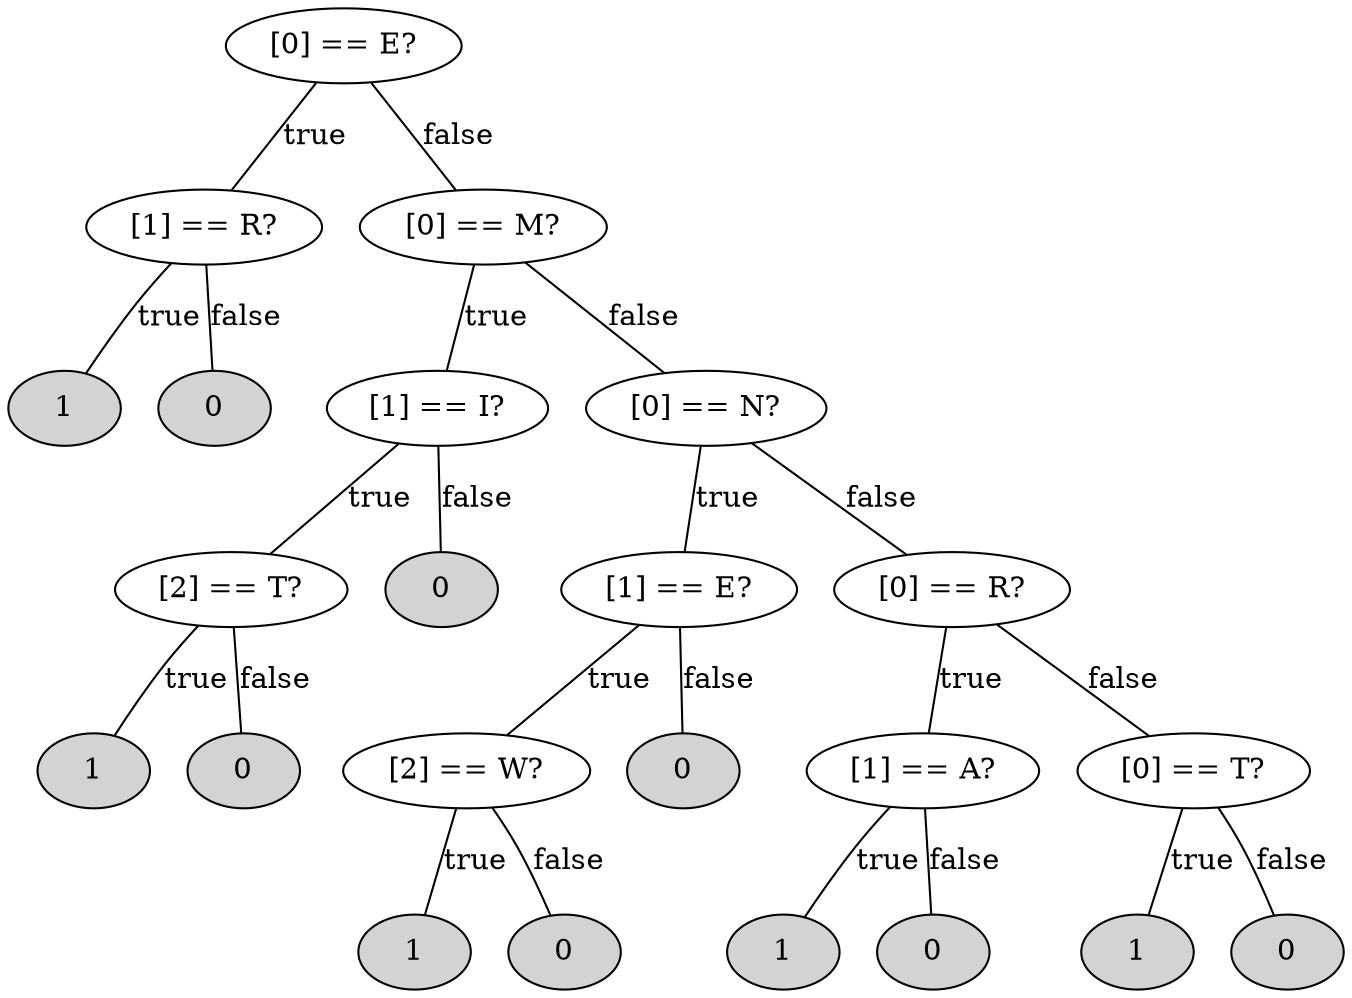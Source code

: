  graph ROOT {
N32394544 [label="E?"];
N32394640 [label="1",style=filled]
N32394592 -- N32394640 [label="true"];
N32394688 [label="0",style=filled]
N32394592 -- N32394688 [label="false"];
N32394592 [label="[1] == R?"]
N32394544 -- N32394592 [label="true"];
N32394880 [label="1",style=filled]
N32394832 -- N32394880 [label="true"];
N32394928 [label="0",style=filled]
N32394832 -- N32394928 [label="false"];
N32394832 [label="[2] == T?"]
N32394784 -- N32394832 [label="true"];
N32394976 [label="0",style=filled]
N32394784 -- N32394976 [label="false"];
N32394784 [label="[1] == I?"]
N32394736 -- N32394784 [label="true"];
N32409728 [label="1",style=filled]
N32409680 -- N32409728 [label="true"];
N32409776 [label="0",style=filled]
N32409680 -- N32409776 [label="false"];
N32409680 [label="[2] == W?"]
N32409632 -- N32409680 [label="true"];
N32409824 [label="0",style=filled]
N32409632 -- N32409824 [label="false"];
N32409632 [label="[1] == E?"]
N32409584 -- N32409632 [label="true"];
N32409968 [label="1",style=filled]
N32409920 -- N32409968 [label="true"];
N32410016 [label="0",style=filled]
N32409920 -- N32410016 [label="false"];
N32409920 [label="[1] == A?"]
N32409872 -- N32409920 [label="true"];
N32410112 [label="1",style=filled]
N32410064 -- N32410112 [label="true"];
N32410160 [label="0",style=filled]
N32410064 -- N32410160 [label="false"];
N32410064 [label="[0] == T?"]
N32409872 -- N32410064 [label="false"];
N32409872 [label="[0] == R?"]
N32409584 -- N32409872 [label="false"];
N32409584 [label="[0] == N?"]
N32394736 -- N32409584 [label="false"];
N32394736 [label="[0] == M?"]
N32394544 -- N32394736 [label="false"];
N32394544 [label="[0] == E?"]
}

